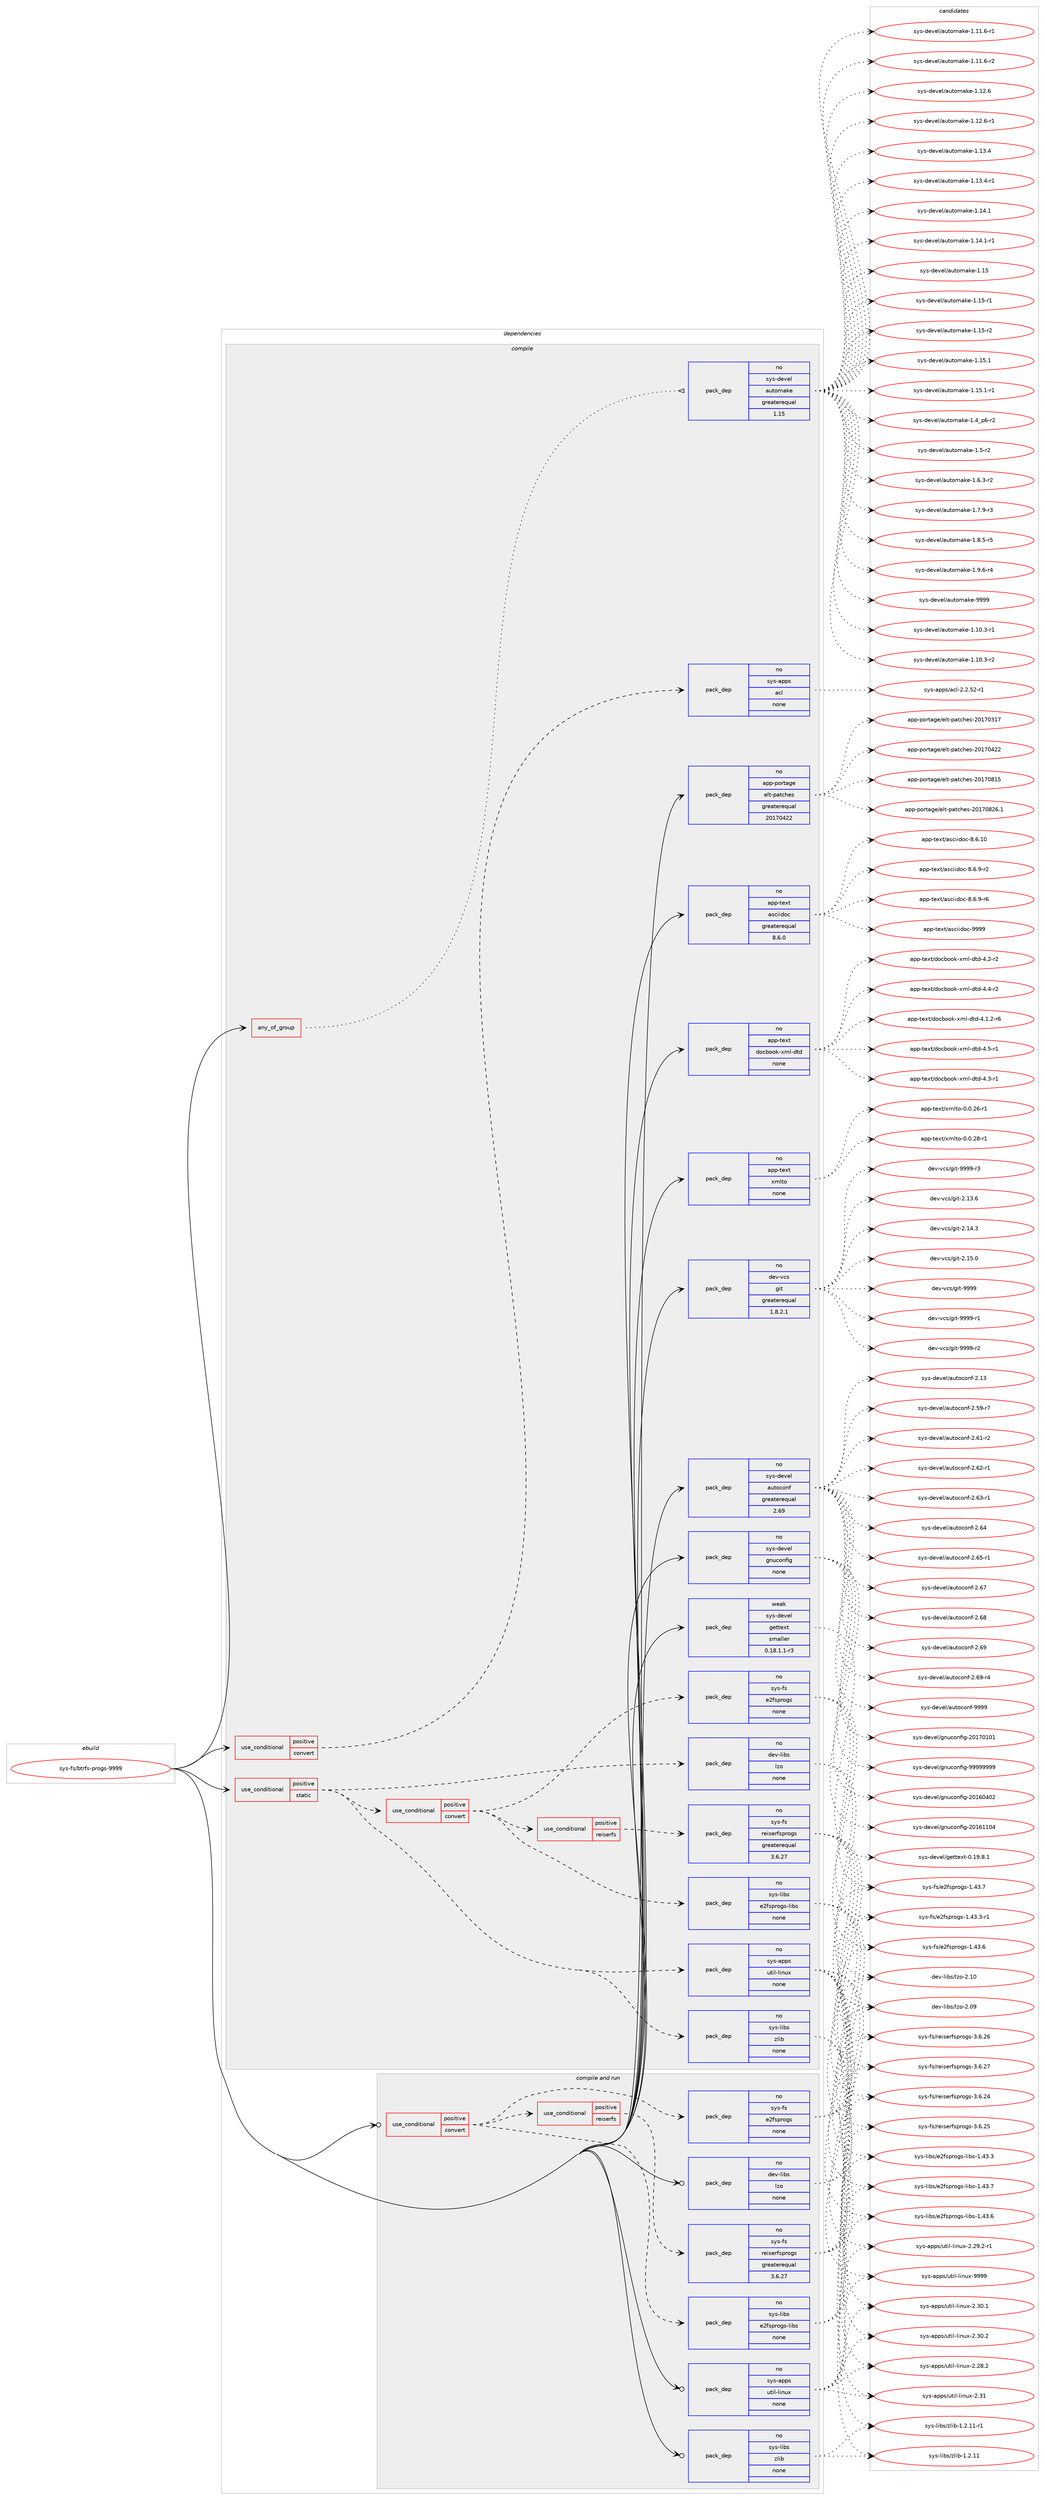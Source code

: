 digraph prolog {

# *************
# Graph options
# *************

newrank=true;
concentrate=true;
compound=true;
graph [rankdir=LR,fontname=Helvetica,fontsize=10,ranksep=1.5];#, ranksep=2.5, nodesep=0.2];
edge  [arrowhead=vee];
node  [fontname=Helvetica,fontsize=10];

# **********
# The ebuild
# **********

subgraph cluster_leftcol {
color=gray;
rank=same;
label=<<i>ebuild</i>>;
id [label="sys-fs/btrfs-progs-9999", color=red, width=4, href="../sys-fs/btrfs-progs-9999.svg"];
}

# ****************
# The dependencies
# ****************

subgraph cluster_midcol {
color=gray;
label=<<i>dependencies</i>>;
subgraph cluster_compile {
fillcolor="#eeeeee";
style=filled;
label=<<i>compile</i>>;
subgraph any8205 {
dependency487452 [label=<<TABLE BORDER="0" CELLBORDER="1" CELLSPACING="0" CELLPADDING="4"><TR><TD CELLPADDING="10">any_of_group</TD></TR></TABLE>>, shape=none, color=red];subgraph pack362238 {
dependency487453 [label=<<TABLE BORDER="0" CELLBORDER="1" CELLSPACING="0" CELLPADDING="4" WIDTH="220"><TR><TD ROWSPAN="6" CELLPADDING="30">pack_dep</TD></TR><TR><TD WIDTH="110">no</TD></TR><TR><TD>sys-devel</TD></TR><TR><TD>automake</TD></TR><TR><TD>greaterequal</TD></TR><TR><TD>1.15</TD></TR></TABLE>>, shape=none, color=blue];
}
dependency487452:e -> dependency487453:w [weight=20,style="dotted",arrowhead="oinv"];
}
id:e -> dependency487452:w [weight=20,style="solid",arrowhead="vee"];
subgraph cond116710 {
dependency487454 [label=<<TABLE BORDER="0" CELLBORDER="1" CELLSPACING="0" CELLPADDING="4"><TR><TD ROWSPAN="3" CELLPADDING="10">use_conditional</TD></TR><TR><TD>positive</TD></TR><TR><TD>convert</TD></TR></TABLE>>, shape=none, color=red];
subgraph pack362239 {
dependency487455 [label=<<TABLE BORDER="0" CELLBORDER="1" CELLSPACING="0" CELLPADDING="4" WIDTH="220"><TR><TD ROWSPAN="6" CELLPADDING="30">pack_dep</TD></TR><TR><TD WIDTH="110">no</TD></TR><TR><TD>sys-apps</TD></TR><TR><TD>acl</TD></TR><TR><TD>none</TD></TR><TR><TD></TD></TR></TABLE>>, shape=none, color=blue];
}
dependency487454:e -> dependency487455:w [weight=20,style="dashed",arrowhead="vee"];
}
id:e -> dependency487454:w [weight=20,style="solid",arrowhead="vee"];
subgraph cond116711 {
dependency487456 [label=<<TABLE BORDER="0" CELLBORDER="1" CELLSPACING="0" CELLPADDING="4"><TR><TD ROWSPAN="3" CELLPADDING="10">use_conditional</TD></TR><TR><TD>positive</TD></TR><TR><TD>static</TD></TR></TABLE>>, shape=none, color=red];
subgraph pack362240 {
dependency487457 [label=<<TABLE BORDER="0" CELLBORDER="1" CELLSPACING="0" CELLPADDING="4" WIDTH="220"><TR><TD ROWSPAN="6" CELLPADDING="30">pack_dep</TD></TR><TR><TD WIDTH="110">no</TD></TR><TR><TD>dev-libs</TD></TR><TR><TD>lzo</TD></TR><TR><TD>none</TD></TR><TR><TD></TD></TR></TABLE>>, shape=none, color=blue];
}
dependency487456:e -> dependency487457:w [weight=20,style="dashed",arrowhead="vee"];
subgraph pack362241 {
dependency487458 [label=<<TABLE BORDER="0" CELLBORDER="1" CELLSPACING="0" CELLPADDING="4" WIDTH="220"><TR><TD ROWSPAN="6" CELLPADDING="30">pack_dep</TD></TR><TR><TD WIDTH="110">no</TD></TR><TR><TD>sys-apps</TD></TR><TR><TD>util-linux</TD></TR><TR><TD>none</TD></TR><TR><TD></TD></TR></TABLE>>, shape=none, color=blue];
}
dependency487456:e -> dependency487458:w [weight=20,style="dashed",arrowhead="vee"];
subgraph pack362242 {
dependency487459 [label=<<TABLE BORDER="0" CELLBORDER="1" CELLSPACING="0" CELLPADDING="4" WIDTH="220"><TR><TD ROWSPAN="6" CELLPADDING="30">pack_dep</TD></TR><TR><TD WIDTH="110">no</TD></TR><TR><TD>sys-libs</TD></TR><TR><TD>zlib</TD></TR><TR><TD>none</TD></TR><TR><TD></TD></TR></TABLE>>, shape=none, color=blue];
}
dependency487456:e -> dependency487459:w [weight=20,style="dashed",arrowhead="vee"];
subgraph cond116712 {
dependency487460 [label=<<TABLE BORDER="0" CELLBORDER="1" CELLSPACING="0" CELLPADDING="4"><TR><TD ROWSPAN="3" CELLPADDING="10">use_conditional</TD></TR><TR><TD>positive</TD></TR><TR><TD>convert</TD></TR></TABLE>>, shape=none, color=red];
subgraph pack362243 {
dependency487461 [label=<<TABLE BORDER="0" CELLBORDER="1" CELLSPACING="0" CELLPADDING="4" WIDTH="220"><TR><TD ROWSPAN="6" CELLPADDING="30">pack_dep</TD></TR><TR><TD WIDTH="110">no</TD></TR><TR><TD>sys-fs</TD></TR><TR><TD>e2fsprogs</TD></TR><TR><TD>none</TD></TR><TR><TD></TD></TR></TABLE>>, shape=none, color=blue];
}
dependency487460:e -> dependency487461:w [weight=20,style="dashed",arrowhead="vee"];
subgraph pack362244 {
dependency487462 [label=<<TABLE BORDER="0" CELLBORDER="1" CELLSPACING="0" CELLPADDING="4" WIDTH="220"><TR><TD ROWSPAN="6" CELLPADDING="30">pack_dep</TD></TR><TR><TD WIDTH="110">no</TD></TR><TR><TD>sys-libs</TD></TR><TR><TD>e2fsprogs-libs</TD></TR><TR><TD>none</TD></TR><TR><TD></TD></TR></TABLE>>, shape=none, color=blue];
}
dependency487460:e -> dependency487462:w [weight=20,style="dashed",arrowhead="vee"];
subgraph cond116713 {
dependency487463 [label=<<TABLE BORDER="0" CELLBORDER="1" CELLSPACING="0" CELLPADDING="4"><TR><TD ROWSPAN="3" CELLPADDING="10">use_conditional</TD></TR><TR><TD>positive</TD></TR><TR><TD>reiserfs</TD></TR></TABLE>>, shape=none, color=red];
subgraph pack362245 {
dependency487464 [label=<<TABLE BORDER="0" CELLBORDER="1" CELLSPACING="0" CELLPADDING="4" WIDTH="220"><TR><TD ROWSPAN="6" CELLPADDING="30">pack_dep</TD></TR><TR><TD WIDTH="110">no</TD></TR><TR><TD>sys-fs</TD></TR><TR><TD>reiserfsprogs</TD></TR><TR><TD>greaterequal</TD></TR><TR><TD>3.6.27</TD></TR></TABLE>>, shape=none, color=blue];
}
dependency487463:e -> dependency487464:w [weight=20,style="dashed",arrowhead="vee"];
}
dependency487460:e -> dependency487463:w [weight=20,style="dashed",arrowhead="vee"];
}
dependency487456:e -> dependency487460:w [weight=20,style="dashed",arrowhead="vee"];
}
id:e -> dependency487456:w [weight=20,style="solid",arrowhead="vee"];
subgraph pack362246 {
dependency487465 [label=<<TABLE BORDER="0" CELLBORDER="1" CELLSPACING="0" CELLPADDING="4" WIDTH="220"><TR><TD ROWSPAN="6" CELLPADDING="30">pack_dep</TD></TR><TR><TD WIDTH="110">no</TD></TR><TR><TD>app-portage</TD></TR><TR><TD>elt-patches</TD></TR><TR><TD>greaterequal</TD></TR><TR><TD>20170422</TD></TR></TABLE>>, shape=none, color=blue];
}
id:e -> dependency487465:w [weight=20,style="solid",arrowhead="vee"];
subgraph pack362247 {
dependency487466 [label=<<TABLE BORDER="0" CELLBORDER="1" CELLSPACING="0" CELLPADDING="4" WIDTH="220"><TR><TD ROWSPAN="6" CELLPADDING="30">pack_dep</TD></TR><TR><TD WIDTH="110">no</TD></TR><TR><TD>app-text</TD></TR><TR><TD>asciidoc</TD></TR><TR><TD>greaterequal</TD></TR><TR><TD>8.6.0</TD></TR></TABLE>>, shape=none, color=blue];
}
id:e -> dependency487466:w [weight=20,style="solid",arrowhead="vee"];
subgraph pack362248 {
dependency487467 [label=<<TABLE BORDER="0" CELLBORDER="1" CELLSPACING="0" CELLPADDING="4" WIDTH="220"><TR><TD ROWSPAN="6" CELLPADDING="30">pack_dep</TD></TR><TR><TD WIDTH="110">no</TD></TR><TR><TD>app-text</TD></TR><TR><TD>docbook-xml-dtd</TD></TR><TR><TD>none</TD></TR><TR><TD></TD></TR></TABLE>>, shape=none, color=blue];
}
id:e -> dependency487467:w [weight=20,style="solid",arrowhead="vee"];
subgraph pack362249 {
dependency487468 [label=<<TABLE BORDER="0" CELLBORDER="1" CELLSPACING="0" CELLPADDING="4" WIDTH="220"><TR><TD ROWSPAN="6" CELLPADDING="30">pack_dep</TD></TR><TR><TD WIDTH="110">no</TD></TR><TR><TD>app-text</TD></TR><TR><TD>xmlto</TD></TR><TR><TD>none</TD></TR><TR><TD></TD></TR></TABLE>>, shape=none, color=blue];
}
id:e -> dependency487468:w [weight=20,style="solid",arrowhead="vee"];
subgraph pack362250 {
dependency487469 [label=<<TABLE BORDER="0" CELLBORDER="1" CELLSPACING="0" CELLPADDING="4" WIDTH="220"><TR><TD ROWSPAN="6" CELLPADDING="30">pack_dep</TD></TR><TR><TD WIDTH="110">no</TD></TR><TR><TD>dev-vcs</TD></TR><TR><TD>git</TD></TR><TR><TD>greaterequal</TD></TR><TR><TD>1.8.2.1</TD></TR></TABLE>>, shape=none, color=blue];
}
id:e -> dependency487469:w [weight=20,style="solid",arrowhead="vee"];
subgraph pack362251 {
dependency487470 [label=<<TABLE BORDER="0" CELLBORDER="1" CELLSPACING="0" CELLPADDING="4" WIDTH="220"><TR><TD ROWSPAN="6" CELLPADDING="30">pack_dep</TD></TR><TR><TD WIDTH="110">no</TD></TR><TR><TD>sys-devel</TD></TR><TR><TD>autoconf</TD></TR><TR><TD>greaterequal</TD></TR><TR><TD>2.69</TD></TR></TABLE>>, shape=none, color=blue];
}
id:e -> dependency487470:w [weight=20,style="solid",arrowhead="vee"];
subgraph pack362252 {
dependency487471 [label=<<TABLE BORDER="0" CELLBORDER="1" CELLSPACING="0" CELLPADDING="4" WIDTH="220"><TR><TD ROWSPAN="6" CELLPADDING="30">pack_dep</TD></TR><TR><TD WIDTH="110">no</TD></TR><TR><TD>sys-devel</TD></TR><TR><TD>gnuconfig</TD></TR><TR><TD>none</TD></TR><TR><TD></TD></TR></TABLE>>, shape=none, color=blue];
}
id:e -> dependency487471:w [weight=20,style="solid",arrowhead="vee"];
subgraph pack362253 {
dependency487472 [label=<<TABLE BORDER="0" CELLBORDER="1" CELLSPACING="0" CELLPADDING="4" WIDTH="220"><TR><TD ROWSPAN="6" CELLPADDING="30">pack_dep</TD></TR><TR><TD WIDTH="110">weak</TD></TR><TR><TD>sys-devel</TD></TR><TR><TD>gettext</TD></TR><TR><TD>smaller</TD></TR><TR><TD>0.18.1.1-r3</TD></TR></TABLE>>, shape=none, color=blue];
}
id:e -> dependency487472:w [weight=20,style="solid",arrowhead="vee"];
}
subgraph cluster_compileandrun {
fillcolor="#eeeeee";
style=filled;
label=<<i>compile and run</i>>;
subgraph cond116714 {
dependency487473 [label=<<TABLE BORDER="0" CELLBORDER="1" CELLSPACING="0" CELLPADDING="4"><TR><TD ROWSPAN="3" CELLPADDING="10">use_conditional</TD></TR><TR><TD>positive</TD></TR><TR><TD>convert</TD></TR></TABLE>>, shape=none, color=red];
subgraph pack362254 {
dependency487474 [label=<<TABLE BORDER="0" CELLBORDER="1" CELLSPACING="0" CELLPADDING="4" WIDTH="220"><TR><TD ROWSPAN="6" CELLPADDING="30">pack_dep</TD></TR><TR><TD WIDTH="110">no</TD></TR><TR><TD>sys-fs</TD></TR><TR><TD>e2fsprogs</TD></TR><TR><TD>none</TD></TR><TR><TD></TD></TR></TABLE>>, shape=none, color=blue];
}
dependency487473:e -> dependency487474:w [weight=20,style="dashed",arrowhead="vee"];
subgraph pack362255 {
dependency487475 [label=<<TABLE BORDER="0" CELLBORDER="1" CELLSPACING="0" CELLPADDING="4" WIDTH="220"><TR><TD ROWSPAN="6" CELLPADDING="30">pack_dep</TD></TR><TR><TD WIDTH="110">no</TD></TR><TR><TD>sys-libs</TD></TR><TR><TD>e2fsprogs-libs</TD></TR><TR><TD>none</TD></TR><TR><TD></TD></TR></TABLE>>, shape=none, color=blue];
}
dependency487473:e -> dependency487475:w [weight=20,style="dashed",arrowhead="vee"];
subgraph cond116715 {
dependency487476 [label=<<TABLE BORDER="0" CELLBORDER="1" CELLSPACING="0" CELLPADDING="4"><TR><TD ROWSPAN="3" CELLPADDING="10">use_conditional</TD></TR><TR><TD>positive</TD></TR><TR><TD>reiserfs</TD></TR></TABLE>>, shape=none, color=red];
subgraph pack362256 {
dependency487477 [label=<<TABLE BORDER="0" CELLBORDER="1" CELLSPACING="0" CELLPADDING="4" WIDTH="220"><TR><TD ROWSPAN="6" CELLPADDING="30">pack_dep</TD></TR><TR><TD WIDTH="110">no</TD></TR><TR><TD>sys-fs</TD></TR><TR><TD>reiserfsprogs</TD></TR><TR><TD>greaterequal</TD></TR><TR><TD>3.6.27</TD></TR></TABLE>>, shape=none, color=blue];
}
dependency487476:e -> dependency487477:w [weight=20,style="dashed",arrowhead="vee"];
}
dependency487473:e -> dependency487476:w [weight=20,style="dashed",arrowhead="vee"];
}
id:e -> dependency487473:w [weight=20,style="solid",arrowhead="odotvee"];
subgraph pack362257 {
dependency487478 [label=<<TABLE BORDER="0" CELLBORDER="1" CELLSPACING="0" CELLPADDING="4" WIDTH="220"><TR><TD ROWSPAN="6" CELLPADDING="30">pack_dep</TD></TR><TR><TD WIDTH="110">no</TD></TR><TR><TD>dev-libs</TD></TR><TR><TD>lzo</TD></TR><TR><TD>none</TD></TR><TR><TD></TD></TR></TABLE>>, shape=none, color=blue];
}
id:e -> dependency487478:w [weight=20,style="solid",arrowhead="odotvee"];
subgraph pack362258 {
dependency487479 [label=<<TABLE BORDER="0" CELLBORDER="1" CELLSPACING="0" CELLPADDING="4" WIDTH="220"><TR><TD ROWSPAN="6" CELLPADDING="30">pack_dep</TD></TR><TR><TD WIDTH="110">no</TD></TR><TR><TD>sys-apps</TD></TR><TR><TD>util-linux</TD></TR><TR><TD>none</TD></TR><TR><TD></TD></TR></TABLE>>, shape=none, color=blue];
}
id:e -> dependency487479:w [weight=20,style="solid",arrowhead="odotvee"];
subgraph pack362259 {
dependency487480 [label=<<TABLE BORDER="0" CELLBORDER="1" CELLSPACING="0" CELLPADDING="4" WIDTH="220"><TR><TD ROWSPAN="6" CELLPADDING="30">pack_dep</TD></TR><TR><TD WIDTH="110">no</TD></TR><TR><TD>sys-libs</TD></TR><TR><TD>zlib</TD></TR><TR><TD>none</TD></TR><TR><TD></TD></TR></TABLE>>, shape=none, color=blue];
}
id:e -> dependency487480:w [weight=20,style="solid",arrowhead="odotvee"];
}
subgraph cluster_run {
fillcolor="#eeeeee";
style=filled;
label=<<i>run</i>>;
}
}

# **************
# The candidates
# **************

subgraph cluster_choices {
rank=same;
color=gray;
label=<<i>candidates</i>>;

subgraph choice362238 {
color=black;
nodesep=1;
choice11512111545100101118101108479711711611110997107101454946494846514511449 [label="sys-devel/automake-1.10.3-r1", color=red, width=4,href="../sys-devel/automake-1.10.3-r1.svg"];
choice11512111545100101118101108479711711611110997107101454946494846514511450 [label="sys-devel/automake-1.10.3-r2", color=red, width=4,href="../sys-devel/automake-1.10.3-r2.svg"];
choice11512111545100101118101108479711711611110997107101454946494946544511449 [label="sys-devel/automake-1.11.6-r1", color=red, width=4,href="../sys-devel/automake-1.11.6-r1.svg"];
choice11512111545100101118101108479711711611110997107101454946494946544511450 [label="sys-devel/automake-1.11.6-r2", color=red, width=4,href="../sys-devel/automake-1.11.6-r2.svg"];
choice1151211154510010111810110847971171161111099710710145494649504654 [label="sys-devel/automake-1.12.6", color=red, width=4,href="../sys-devel/automake-1.12.6.svg"];
choice11512111545100101118101108479711711611110997107101454946495046544511449 [label="sys-devel/automake-1.12.6-r1", color=red, width=4,href="../sys-devel/automake-1.12.6-r1.svg"];
choice1151211154510010111810110847971171161111099710710145494649514652 [label="sys-devel/automake-1.13.4", color=red, width=4,href="../sys-devel/automake-1.13.4.svg"];
choice11512111545100101118101108479711711611110997107101454946495146524511449 [label="sys-devel/automake-1.13.4-r1", color=red, width=4,href="../sys-devel/automake-1.13.4-r1.svg"];
choice1151211154510010111810110847971171161111099710710145494649524649 [label="sys-devel/automake-1.14.1", color=red, width=4,href="../sys-devel/automake-1.14.1.svg"];
choice11512111545100101118101108479711711611110997107101454946495246494511449 [label="sys-devel/automake-1.14.1-r1", color=red, width=4,href="../sys-devel/automake-1.14.1-r1.svg"];
choice115121115451001011181011084797117116111109971071014549464953 [label="sys-devel/automake-1.15", color=red, width=4,href="../sys-devel/automake-1.15.svg"];
choice1151211154510010111810110847971171161111099710710145494649534511449 [label="sys-devel/automake-1.15-r1", color=red, width=4,href="../sys-devel/automake-1.15-r1.svg"];
choice1151211154510010111810110847971171161111099710710145494649534511450 [label="sys-devel/automake-1.15-r2", color=red, width=4,href="../sys-devel/automake-1.15-r2.svg"];
choice1151211154510010111810110847971171161111099710710145494649534649 [label="sys-devel/automake-1.15.1", color=red, width=4,href="../sys-devel/automake-1.15.1.svg"];
choice11512111545100101118101108479711711611110997107101454946495346494511449 [label="sys-devel/automake-1.15.1-r1", color=red, width=4,href="../sys-devel/automake-1.15.1-r1.svg"];
choice115121115451001011181011084797117116111109971071014549465295112544511450 [label="sys-devel/automake-1.4_p6-r2", color=red, width=4,href="../sys-devel/automake-1.4_p6-r2.svg"];
choice11512111545100101118101108479711711611110997107101454946534511450 [label="sys-devel/automake-1.5-r2", color=red, width=4,href="../sys-devel/automake-1.5-r2.svg"];
choice115121115451001011181011084797117116111109971071014549465446514511450 [label="sys-devel/automake-1.6.3-r2", color=red, width=4,href="../sys-devel/automake-1.6.3-r2.svg"];
choice115121115451001011181011084797117116111109971071014549465546574511451 [label="sys-devel/automake-1.7.9-r3", color=red, width=4,href="../sys-devel/automake-1.7.9-r3.svg"];
choice115121115451001011181011084797117116111109971071014549465646534511453 [label="sys-devel/automake-1.8.5-r5", color=red, width=4,href="../sys-devel/automake-1.8.5-r5.svg"];
choice115121115451001011181011084797117116111109971071014549465746544511452 [label="sys-devel/automake-1.9.6-r4", color=red, width=4,href="../sys-devel/automake-1.9.6-r4.svg"];
choice115121115451001011181011084797117116111109971071014557575757 [label="sys-devel/automake-9999", color=red, width=4,href="../sys-devel/automake-9999.svg"];
dependency487453:e -> choice11512111545100101118101108479711711611110997107101454946494846514511449:w [style=dotted,weight="100"];
dependency487453:e -> choice11512111545100101118101108479711711611110997107101454946494846514511450:w [style=dotted,weight="100"];
dependency487453:e -> choice11512111545100101118101108479711711611110997107101454946494946544511449:w [style=dotted,weight="100"];
dependency487453:e -> choice11512111545100101118101108479711711611110997107101454946494946544511450:w [style=dotted,weight="100"];
dependency487453:e -> choice1151211154510010111810110847971171161111099710710145494649504654:w [style=dotted,weight="100"];
dependency487453:e -> choice11512111545100101118101108479711711611110997107101454946495046544511449:w [style=dotted,weight="100"];
dependency487453:e -> choice1151211154510010111810110847971171161111099710710145494649514652:w [style=dotted,weight="100"];
dependency487453:e -> choice11512111545100101118101108479711711611110997107101454946495146524511449:w [style=dotted,weight="100"];
dependency487453:e -> choice1151211154510010111810110847971171161111099710710145494649524649:w [style=dotted,weight="100"];
dependency487453:e -> choice11512111545100101118101108479711711611110997107101454946495246494511449:w [style=dotted,weight="100"];
dependency487453:e -> choice115121115451001011181011084797117116111109971071014549464953:w [style=dotted,weight="100"];
dependency487453:e -> choice1151211154510010111810110847971171161111099710710145494649534511449:w [style=dotted,weight="100"];
dependency487453:e -> choice1151211154510010111810110847971171161111099710710145494649534511450:w [style=dotted,weight="100"];
dependency487453:e -> choice1151211154510010111810110847971171161111099710710145494649534649:w [style=dotted,weight="100"];
dependency487453:e -> choice11512111545100101118101108479711711611110997107101454946495346494511449:w [style=dotted,weight="100"];
dependency487453:e -> choice115121115451001011181011084797117116111109971071014549465295112544511450:w [style=dotted,weight="100"];
dependency487453:e -> choice11512111545100101118101108479711711611110997107101454946534511450:w [style=dotted,weight="100"];
dependency487453:e -> choice115121115451001011181011084797117116111109971071014549465446514511450:w [style=dotted,weight="100"];
dependency487453:e -> choice115121115451001011181011084797117116111109971071014549465546574511451:w [style=dotted,weight="100"];
dependency487453:e -> choice115121115451001011181011084797117116111109971071014549465646534511453:w [style=dotted,weight="100"];
dependency487453:e -> choice115121115451001011181011084797117116111109971071014549465746544511452:w [style=dotted,weight="100"];
dependency487453:e -> choice115121115451001011181011084797117116111109971071014557575757:w [style=dotted,weight="100"];
}
subgraph choice362239 {
color=black;
nodesep=1;
choice1151211154597112112115479799108455046504653504511449 [label="sys-apps/acl-2.2.52-r1", color=red, width=4,href="../sys-apps/acl-2.2.52-r1.svg"];
dependency487455:e -> choice1151211154597112112115479799108455046504653504511449:w [style=dotted,weight="100"];
}
subgraph choice362240 {
color=black;
nodesep=1;
choice1001011184510810598115471081221114550464857 [label="dev-libs/lzo-2.09", color=red, width=4,href="../dev-libs/lzo-2.09.svg"];
choice1001011184510810598115471081221114550464948 [label="dev-libs/lzo-2.10", color=red, width=4,href="../dev-libs/lzo-2.10.svg"];
dependency487457:e -> choice1001011184510810598115471081221114550464857:w [style=dotted,weight="100"];
dependency487457:e -> choice1001011184510810598115471081221114550464948:w [style=dotted,weight="100"];
}
subgraph choice362241 {
color=black;
nodesep=1;
choice1151211154597112112115471171161051084510810511011712045504650564650 [label="sys-apps/util-linux-2.28.2", color=red, width=4,href="../sys-apps/util-linux-2.28.2.svg"];
choice11512111545971121121154711711610510845108105110117120455046505746504511449 [label="sys-apps/util-linux-2.29.2-r1", color=red, width=4,href="../sys-apps/util-linux-2.29.2-r1.svg"];
choice1151211154597112112115471171161051084510810511011712045504651484649 [label="sys-apps/util-linux-2.30.1", color=red, width=4,href="../sys-apps/util-linux-2.30.1.svg"];
choice1151211154597112112115471171161051084510810511011712045504651484650 [label="sys-apps/util-linux-2.30.2", color=red, width=4,href="../sys-apps/util-linux-2.30.2.svg"];
choice115121115459711211211547117116105108451081051101171204550465149 [label="sys-apps/util-linux-2.31", color=red, width=4,href="../sys-apps/util-linux-2.31.svg"];
choice115121115459711211211547117116105108451081051101171204557575757 [label="sys-apps/util-linux-9999", color=red, width=4,href="../sys-apps/util-linux-9999.svg"];
dependency487458:e -> choice1151211154597112112115471171161051084510810511011712045504650564650:w [style=dotted,weight="100"];
dependency487458:e -> choice11512111545971121121154711711610510845108105110117120455046505746504511449:w [style=dotted,weight="100"];
dependency487458:e -> choice1151211154597112112115471171161051084510810511011712045504651484649:w [style=dotted,weight="100"];
dependency487458:e -> choice1151211154597112112115471171161051084510810511011712045504651484650:w [style=dotted,weight="100"];
dependency487458:e -> choice115121115459711211211547117116105108451081051101171204550465149:w [style=dotted,weight="100"];
dependency487458:e -> choice115121115459711211211547117116105108451081051101171204557575757:w [style=dotted,weight="100"];
}
subgraph choice362242 {
color=black;
nodesep=1;
choice1151211154510810598115471221081059845494650464949 [label="sys-libs/zlib-1.2.11", color=red, width=4,href="../sys-libs/zlib-1.2.11.svg"];
choice11512111545108105981154712210810598454946504649494511449 [label="sys-libs/zlib-1.2.11-r1", color=red, width=4,href="../sys-libs/zlib-1.2.11-r1.svg"];
dependency487459:e -> choice1151211154510810598115471221081059845494650464949:w [style=dotted,weight="100"];
dependency487459:e -> choice11512111545108105981154712210810598454946504649494511449:w [style=dotted,weight="100"];
}
subgraph choice362243 {
color=black;
nodesep=1;
choice115121115451021154710150102115112114111103115454946525146514511449 [label="sys-fs/e2fsprogs-1.43.3-r1", color=red, width=4,href="../sys-fs/e2fsprogs-1.43.3-r1.svg"];
choice11512111545102115471015010211511211411110311545494652514654 [label="sys-fs/e2fsprogs-1.43.6", color=red, width=4,href="../sys-fs/e2fsprogs-1.43.6.svg"];
choice11512111545102115471015010211511211411110311545494652514655 [label="sys-fs/e2fsprogs-1.43.7", color=red, width=4,href="../sys-fs/e2fsprogs-1.43.7.svg"];
dependency487461:e -> choice115121115451021154710150102115112114111103115454946525146514511449:w [style=dotted,weight="100"];
dependency487461:e -> choice11512111545102115471015010211511211411110311545494652514654:w [style=dotted,weight="100"];
dependency487461:e -> choice11512111545102115471015010211511211411110311545494652514655:w [style=dotted,weight="100"];
}
subgraph choice362244 {
color=black;
nodesep=1;
choice11512111545108105981154710150102115112114111103115451081059811545494652514651 [label="sys-libs/e2fsprogs-libs-1.43.3", color=red, width=4,href="../sys-libs/e2fsprogs-libs-1.43.3.svg"];
choice11512111545108105981154710150102115112114111103115451081059811545494652514654 [label="sys-libs/e2fsprogs-libs-1.43.6", color=red, width=4,href="../sys-libs/e2fsprogs-libs-1.43.6.svg"];
choice11512111545108105981154710150102115112114111103115451081059811545494652514655 [label="sys-libs/e2fsprogs-libs-1.43.7", color=red, width=4,href="../sys-libs/e2fsprogs-libs-1.43.7.svg"];
dependency487462:e -> choice11512111545108105981154710150102115112114111103115451081059811545494652514651:w [style=dotted,weight="100"];
dependency487462:e -> choice11512111545108105981154710150102115112114111103115451081059811545494652514654:w [style=dotted,weight="100"];
dependency487462:e -> choice11512111545108105981154710150102115112114111103115451081059811545494652514655:w [style=dotted,weight="100"];
}
subgraph choice362245 {
color=black;
nodesep=1;
choice115121115451021154711410110511510111410211511211411110311545514654465052 [label="sys-fs/reiserfsprogs-3.6.24", color=red, width=4,href="../sys-fs/reiserfsprogs-3.6.24.svg"];
choice115121115451021154711410110511510111410211511211411110311545514654465053 [label="sys-fs/reiserfsprogs-3.6.25", color=red, width=4,href="../sys-fs/reiserfsprogs-3.6.25.svg"];
choice115121115451021154711410110511510111410211511211411110311545514654465054 [label="sys-fs/reiserfsprogs-3.6.26", color=red, width=4,href="../sys-fs/reiserfsprogs-3.6.26.svg"];
choice115121115451021154711410110511510111410211511211411110311545514654465055 [label="sys-fs/reiserfsprogs-3.6.27", color=red, width=4,href="../sys-fs/reiserfsprogs-3.6.27.svg"];
dependency487464:e -> choice115121115451021154711410110511510111410211511211411110311545514654465052:w [style=dotted,weight="100"];
dependency487464:e -> choice115121115451021154711410110511510111410211511211411110311545514654465053:w [style=dotted,weight="100"];
dependency487464:e -> choice115121115451021154711410110511510111410211511211411110311545514654465054:w [style=dotted,weight="100"];
dependency487464:e -> choice115121115451021154711410110511510111410211511211411110311545514654465055:w [style=dotted,weight="100"];
}
subgraph choice362246 {
color=black;
nodesep=1;
choice97112112451121111141169710310147101108116451129711699104101115455048495548514955 [label="app-portage/elt-patches-20170317", color=red, width=4,href="../app-portage/elt-patches-20170317.svg"];
choice97112112451121111141169710310147101108116451129711699104101115455048495548525050 [label="app-portage/elt-patches-20170422", color=red, width=4,href="../app-portage/elt-patches-20170422.svg"];
choice97112112451121111141169710310147101108116451129711699104101115455048495548564953 [label="app-portage/elt-patches-20170815", color=red, width=4,href="../app-portage/elt-patches-20170815.svg"];
choice971121124511211111411697103101471011081164511297116991041011154550484955485650544649 [label="app-portage/elt-patches-20170826.1", color=red, width=4,href="../app-portage/elt-patches-20170826.1.svg"];
dependency487465:e -> choice97112112451121111141169710310147101108116451129711699104101115455048495548514955:w [style=dotted,weight="100"];
dependency487465:e -> choice97112112451121111141169710310147101108116451129711699104101115455048495548525050:w [style=dotted,weight="100"];
dependency487465:e -> choice97112112451121111141169710310147101108116451129711699104101115455048495548564953:w [style=dotted,weight="100"];
dependency487465:e -> choice971121124511211111411697103101471011081164511297116991041011154550484955485650544649:w [style=dotted,weight="100"];
}
subgraph choice362247 {
color=black;
nodesep=1;
choice97112112451161011201164797115991051051001119945564654464948 [label="app-text/asciidoc-8.6.10", color=red, width=4,href="../app-text/asciidoc-8.6.10.svg"];
choice9711211245116101120116479711599105105100111994556465446574511450 [label="app-text/asciidoc-8.6.9-r2", color=red, width=4,href="../app-text/asciidoc-8.6.9-r2.svg"];
choice9711211245116101120116479711599105105100111994556465446574511454 [label="app-text/asciidoc-8.6.9-r6", color=red, width=4,href="../app-text/asciidoc-8.6.9-r6.svg"];
choice9711211245116101120116479711599105105100111994557575757 [label="app-text/asciidoc-9999", color=red, width=4,href="../app-text/asciidoc-9999.svg"];
dependency487466:e -> choice97112112451161011201164797115991051051001119945564654464948:w [style=dotted,weight="100"];
dependency487466:e -> choice9711211245116101120116479711599105105100111994556465446574511450:w [style=dotted,weight="100"];
dependency487466:e -> choice9711211245116101120116479711599105105100111994556465446574511454:w [style=dotted,weight="100"];
dependency487466:e -> choice9711211245116101120116479711599105105100111994557575757:w [style=dotted,weight="100"];
}
subgraph choice362248 {
color=black;
nodesep=1;
choice971121124511610112011647100111999811111110745120109108451001161004552464946504511454 [label="app-text/docbook-xml-dtd-4.1.2-r6", color=red, width=4,href="../app-text/docbook-xml-dtd-4.1.2-r6.svg"];
choice97112112451161011201164710011199981111111074512010910845100116100455246504511450 [label="app-text/docbook-xml-dtd-4.2-r2", color=red, width=4,href="../app-text/docbook-xml-dtd-4.2-r2.svg"];
choice97112112451161011201164710011199981111111074512010910845100116100455246514511449 [label="app-text/docbook-xml-dtd-4.3-r1", color=red, width=4,href="../app-text/docbook-xml-dtd-4.3-r1.svg"];
choice97112112451161011201164710011199981111111074512010910845100116100455246524511450 [label="app-text/docbook-xml-dtd-4.4-r2", color=red, width=4,href="../app-text/docbook-xml-dtd-4.4-r2.svg"];
choice97112112451161011201164710011199981111111074512010910845100116100455246534511449 [label="app-text/docbook-xml-dtd-4.5-r1", color=red, width=4,href="../app-text/docbook-xml-dtd-4.5-r1.svg"];
dependency487467:e -> choice971121124511610112011647100111999811111110745120109108451001161004552464946504511454:w [style=dotted,weight="100"];
dependency487467:e -> choice97112112451161011201164710011199981111111074512010910845100116100455246504511450:w [style=dotted,weight="100"];
dependency487467:e -> choice97112112451161011201164710011199981111111074512010910845100116100455246514511449:w [style=dotted,weight="100"];
dependency487467:e -> choice97112112451161011201164710011199981111111074512010910845100116100455246524511450:w [style=dotted,weight="100"];
dependency487467:e -> choice97112112451161011201164710011199981111111074512010910845100116100455246534511449:w [style=dotted,weight="100"];
}
subgraph choice362249 {
color=black;
nodesep=1;
choice971121124511610112011647120109108116111454846484650544511449 [label="app-text/xmlto-0.0.26-r1", color=red, width=4,href="../app-text/xmlto-0.0.26-r1.svg"];
choice971121124511610112011647120109108116111454846484650564511449 [label="app-text/xmlto-0.0.28-r1", color=red, width=4,href="../app-text/xmlto-0.0.28-r1.svg"];
dependency487468:e -> choice971121124511610112011647120109108116111454846484650544511449:w [style=dotted,weight="100"];
dependency487468:e -> choice971121124511610112011647120109108116111454846484650564511449:w [style=dotted,weight="100"];
}
subgraph choice362250 {
color=black;
nodesep=1;
choice10010111845118991154710310511645504649514654 [label="dev-vcs/git-2.13.6", color=red, width=4,href="../dev-vcs/git-2.13.6.svg"];
choice10010111845118991154710310511645504649524651 [label="dev-vcs/git-2.14.3", color=red, width=4,href="../dev-vcs/git-2.14.3.svg"];
choice10010111845118991154710310511645504649534648 [label="dev-vcs/git-2.15.0", color=red, width=4,href="../dev-vcs/git-2.15.0.svg"];
choice1001011184511899115471031051164557575757 [label="dev-vcs/git-9999", color=red, width=4,href="../dev-vcs/git-9999.svg"];
choice10010111845118991154710310511645575757574511449 [label="dev-vcs/git-9999-r1", color=red, width=4,href="../dev-vcs/git-9999-r1.svg"];
choice10010111845118991154710310511645575757574511450 [label="dev-vcs/git-9999-r2", color=red, width=4,href="../dev-vcs/git-9999-r2.svg"];
choice10010111845118991154710310511645575757574511451 [label="dev-vcs/git-9999-r3", color=red, width=4,href="../dev-vcs/git-9999-r3.svg"];
dependency487469:e -> choice10010111845118991154710310511645504649514654:w [style=dotted,weight="100"];
dependency487469:e -> choice10010111845118991154710310511645504649524651:w [style=dotted,weight="100"];
dependency487469:e -> choice10010111845118991154710310511645504649534648:w [style=dotted,weight="100"];
dependency487469:e -> choice1001011184511899115471031051164557575757:w [style=dotted,weight="100"];
dependency487469:e -> choice10010111845118991154710310511645575757574511449:w [style=dotted,weight="100"];
dependency487469:e -> choice10010111845118991154710310511645575757574511450:w [style=dotted,weight="100"];
dependency487469:e -> choice10010111845118991154710310511645575757574511451:w [style=dotted,weight="100"];
}
subgraph choice362251 {
color=black;
nodesep=1;
choice115121115451001011181011084797117116111991111101024550464951 [label="sys-devel/autoconf-2.13", color=red, width=4,href="../sys-devel/autoconf-2.13.svg"];
choice1151211154510010111810110847971171161119911111010245504653574511455 [label="sys-devel/autoconf-2.59-r7", color=red, width=4,href="../sys-devel/autoconf-2.59-r7.svg"];
choice1151211154510010111810110847971171161119911111010245504654494511450 [label="sys-devel/autoconf-2.61-r2", color=red, width=4,href="../sys-devel/autoconf-2.61-r2.svg"];
choice1151211154510010111810110847971171161119911111010245504654504511449 [label="sys-devel/autoconf-2.62-r1", color=red, width=4,href="../sys-devel/autoconf-2.62-r1.svg"];
choice1151211154510010111810110847971171161119911111010245504654514511449 [label="sys-devel/autoconf-2.63-r1", color=red, width=4,href="../sys-devel/autoconf-2.63-r1.svg"];
choice115121115451001011181011084797117116111991111101024550465452 [label="sys-devel/autoconf-2.64", color=red, width=4,href="../sys-devel/autoconf-2.64.svg"];
choice1151211154510010111810110847971171161119911111010245504654534511449 [label="sys-devel/autoconf-2.65-r1", color=red, width=4,href="../sys-devel/autoconf-2.65-r1.svg"];
choice115121115451001011181011084797117116111991111101024550465455 [label="sys-devel/autoconf-2.67", color=red, width=4,href="../sys-devel/autoconf-2.67.svg"];
choice115121115451001011181011084797117116111991111101024550465456 [label="sys-devel/autoconf-2.68", color=red, width=4,href="../sys-devel/autoconf-2.68.svg"];
choice115121115451001011181011084797117116111991111101024550465457 [label="sys-devel/autoconf-2.69", color=red, width=4,href="../sys-devel/autoconf-2.69.svg"];
choice1151211154510010111810110847971171161119911111010245504654574511452 [label="sys-devel/autoconf-2.69-r4", color=red, width=4,href="../sys-devel/autoconf-2.69-r4.svg"];
choice115121115451001011181011084797117116111991111101024557575757 [label="sys-devel/autoconf-9999", color=red, width=4,href="../sys-devel/autoconf-9999.svg"];
dependency487470:e -> choice115121115451001011181011084797117116111991111101024550464951:w [style=dotted,weight="100"];
dependency487470:e -> choice1151211154510010111810110847971171161119911111010245504653574511455:w [style=dotted,weight="100"];
dependency487470:e -> choice1151211154510010111810110847971171161119911111010245504654494511450:w [style=dotted,weight="100"];
dependency487470:e -> choice1151211154510010111810110847971171161119911111010245504654504511449:w [style=dotted,weight="100"];
dependency487470:e -> choice1151211154510010111810110847971171161119911111010245504654514511449:w [style=dotted,weight="100"];
dependency487470:e -> choice115121115451001011181011084797117116111991111101024550465452:w [style=dotted,weight="100"];
dependency487470:e -> choice1151211154510010111810110847971171161119911111010245504654534511449:w [style=dotted,weight="100"];
dependency487470:e -> choice115121115451001011181011084797117116111991111101024550465455:w [style=dotted,weight="100"];
dependency487470:e -> choice115121115451001011181011084797117116111991111101024550465456:w [style=dotted,weight="100"];
dependency487470:e -> choice115121115451001011181011084797117116111991111101024550465457:w [style=dotted,weight="100"];
dependency487470:e -> choice1151211154510010111810110847971171161119911111010245504654574511452:w [style=dotted,weight="100"];
dependency487470:e -> choice115121115451001011181011084797117116111991111101024557575757:w [style=dotted,weight="100"];
}
subgraph choice362252 {
color=black;
nodesep=1;
choice115121115451001011181011084710311011799111110102105103455048495448524850 [label="sys-devel/gnuconfig-20160402", color=red, width=4,href="../sys-devel/gnuconfig-20160402.svg"];
choice115121115451001011181011084710311011799111110102105103455048495449494852 [label="sys-devel/gnuconfig-20161104", color=red, width=4,href="../sys-devel/gnuconfig-20161104.svg"];
choice115121115451001011181011084710311011799111110102105103455048495548494849 [label="sys-devel/gnuconfig-20170101", color=red, width=4,href="../sys-devel/gnuconfig-20170101.svg"];
choice115121115451001011181011084710311011799111110102105103455757575757575757 [label="sys-devel/gnuconfig-99999999", color=red, width=4,href="../sys-devel/gnuconfig-99999999.svg"];
dependency487471:e -> choice115121115451001011181011084710311011799111110102105103455048495448524850:w [style=dotted,weight="100"];
dependency487471:e -> choice115121115451001011181011084710311011799111110102105103455048495449494852:w [style=dotted,weight="100"];
dependency487471:e -> choice115121115451001011181011084710311011799111110102105103455048495548494849:w [style=dotted,weight="100"];
dependency487471:e -> choice115121115451001011181011084710311011799111110102105103455757575757575757:w [style=dotted,weight="100"];
}
subgraph choice362253 {
color=black;
nodesep=1;
choice1151211154510010111810110847103101116116101120116454846495746564649 [label="sys-devel/gettext-0.19.8.1", color=red, width=4,href="../sys-devel/gettext-0.19.8.1.svg"];
dependency487472:e -> choice1151211154510010111810110847103101116116101120116454846495746564649:w [style=dotted,weight="100"];
}
subgraph choice362254 {
color=black;
nodesep=1;
choice115121115451021154710150102115112114111103115454946525146514511449 [label="sys-fs/e2fsprogs-1.43.3-r1", color=red, width=4,href="../sys-fs/e2fsprogs-1.43.3-r1.svg"];
choice11512111545102115471015010211511211411110311545494652514654 [label="sys-fs/e2fsprogs-1.43.6", color=red, width=4,href="../sys-fs/e2fsprogs-1.43.6.svg"];
choice11512111545102115471015010211511211411110311545494652514655 [label="sys-fs/e2fsprogs-1.43.7", color=red, width=4,href="../sys-fs/e2fsprogs-1.43.7.svg"];
dependency487474:e -> choice115121115451021154710150102115112114111103115454946525146514511449:w [style=dotted,weight="100"];
dependency487474:e -> choice11512111545102115471015010211511211411110311545494652514654:w [style=dotted,weight="100"];
dependency487474:e -> choice11512111545102115471015010211511211411110311545494652514655:w [style=dotted,weight="100"];
}
subgraph choice362255 {
color=black;
nodesep=1;
choice11512111545108105981154710150102115112114111103115451081059811545494652514651 [label="sys-libs/e2fsprogs-libs-1.43.3", color=red, width=4,href="../sys-libs/e2fsprogs-libs-1.43.3.svg"];
choice11512111545108105981154710150102115112114111103115451081059811545494652514654 [label="sys-libs/e2fsprogs-libs-1.43.6", color=red, width=4,href="../sys-libs/e2fsprogs-libs-1.43.6.svg"];
choice11512111545108105981154710150102115112114111103115451081059811545494652514655 [label="sys-libs/e2fsprogs-libs-1.43.7", color=red, width=4,href="../sys-libs/e2fsprogs-libs-1.43.7.svg"];
dependency487475:e -> choice11512111545108105981154710150102115112114111103115451081059811545494652514651:w [style=dotted,weight="100"];
dependency487475:e -> choice11512111545108105981154710150102115112114111103115451081059811545494652514654:w [style=dotted,weight="100"];
dependency487475:e -> choice11512111545108105981154710150102115112114111103115451081059811545494652514655:w [style=dotted,weight="100"];
}
subgraph choice362256 {
color=black;
nodesep=1;
choice115121115451021154711410110511510111410211511211411110311545514654465052 [label="sys-fs/reiserfsprogs-3.6.24", color=red, width=4,href="../sys-fs/reiserfsprogs-3.6.24.svg"];
choice115121115451021154711410110511510111410211511211411110311545514654465053 [label="sys-fs/reiserfsprogs-3.6.25", color=red, width=4,href="../sys-fs/reiserfsprogs-3.6.25.svg"];
choice115121115451021154711410110511510111410211511211411110311545514654465054 [label="sys-fs/reiserfsprogs-3.6.26", color=red, width=4,href="../sys-fs/reiserfsprogs-3.6.26.svg"];
choice115121115451021154711410110511510111410211511211411110311545514654465055 [label="sys-fs/reiserfsprogs-3.6.27", color=red, width=4,href="../sys-fs/reiserfsprogs-3.6.27.svg"];
dependency487477:e -> choice115121115451021154711410110511510111410211511211411110311545514654465052:w [style=dotted,weight="100"];
dependency487477:e -> choice115121115451021154711410110511510111410211511211411110311545514654465053:w [style=dotted,weight="100"];
dependency487477:e -> choice115121115451021154711410110511510111410211511211411110311545514654465054:w [style=dotted,weight="100"];
dependency487477:e -> choice115121115451021154711410110511510111410211511211411110311545514654465055:w [style=dotted,weight="100"];
}
subgraph choice362257 {
color=black;
nodesep=1;
choice1001011184510810598115471081221114550464857 [label="dev-libs/lzo-2.09", color=red, width=4,href="../dev-libs/lzo-2.09.svg"];
choice1001011184510810598115471081221114550464948 [label="dev-libs/lzo-2.10", color=red, width=4,href="../dev-libs/lzo-2.10.svg"];
dependency487478:e -> choice1001011184510810598115471081221114550464857:w [style=dotted,weight="100"];
dependency487478:e -> choice1001011184510810598115471081221114550464948:w [style=dotted,weight="100"];
}
subgraph choice362258 {
color=black;
nodesep=1;
choice1151211154597112112115471171161051084510810511011712045504650564650 [label="sys-apps/util-linux-2.28.2", color=red, width=4,href="../sys-apps/util-linux-2.28.2.svg"];
choice11512111545971121121154711711610510845108105110117120455046505746504511449 [label="sys-apps/util-linux-2.29.2-r1", color=red, width=4,href="../sys-apps/util-linux-2.29.2-r1.svg"];
choice1151211154597112112115471171161051084510810511011712045504651484649 [label="sys-apps/util-linux-2.30.1", color=red, width=4,href="../sys-apps/util-linux-2.30.1.svg"];
choice1151211154597112112115471171161051084510810511011712045504651484650 [label="sys-apps/util-linux-2.30.2", color=red, width=4,href="../sys-apps/util-linux-2.30.2.svg"];
choice115121115459711211211547117116105108451081051101171204550465149 [label="sys-apps/util-linux-2.31", color=red, width=4,href="../sys-apps/util-linux-2.31.svg"];
choice115121115459711211211547117116105108451081051101171204557575757 [label="sys-apps/util-linux-9999", color=red, width=4,href="../sys-apps/util-linux-9999.svg"];
dependency487479:e -> choice1151211154597112112115471171161051084510810511011712045504650564650:w [style=dotted,weight="100"];
dependency487479:e -> choice11512111545971121121154711711610510845108105110117120455046505746504511449:w [style=dotted,weight="100"];
dependency487479:e -> choice1151211154597112112115471171161051084510810511011712045504651484649:w [style=dotted,weight="100"];
dependency487479:e -> choice1151211154597112112115471171161051084510810511011712045504651484650:w [style=dotted,weight="100"];
dependency487479:e -> choice115121115459711211211547117116105108451081051101171204550465149:w [style=dotted,weight="100"];
dependency487479:e -> choice115121115459711211211547117116105108451081051101171204557575757:w [style=dotted,weight="100"];
}
subgraph choice362259 {
color=black;
nodesep=1;
choice1151211154510810598115471221081059845494650464949 [label="sys-libs/zlib-1.2.11", color=red, width=4,href="../sys-libs/zlib-1.2.11.svg"];
choice11512111545108105981154712210810598454946504649494511449 [label="sys-libs/zlib-1.2.11-r1", color=red, width=4,href="../sys-libs/zlib-1.2.11-r1.svg"];
dependency487480:e -> choice1151211154510810598115471221081059845494650464949:w [style=dotted,weight="100"];
dependency487480:e -> choice11512111545108105981154712210810598454946504649494511449:w [style=dotted,weight="100"];
}
}

}
